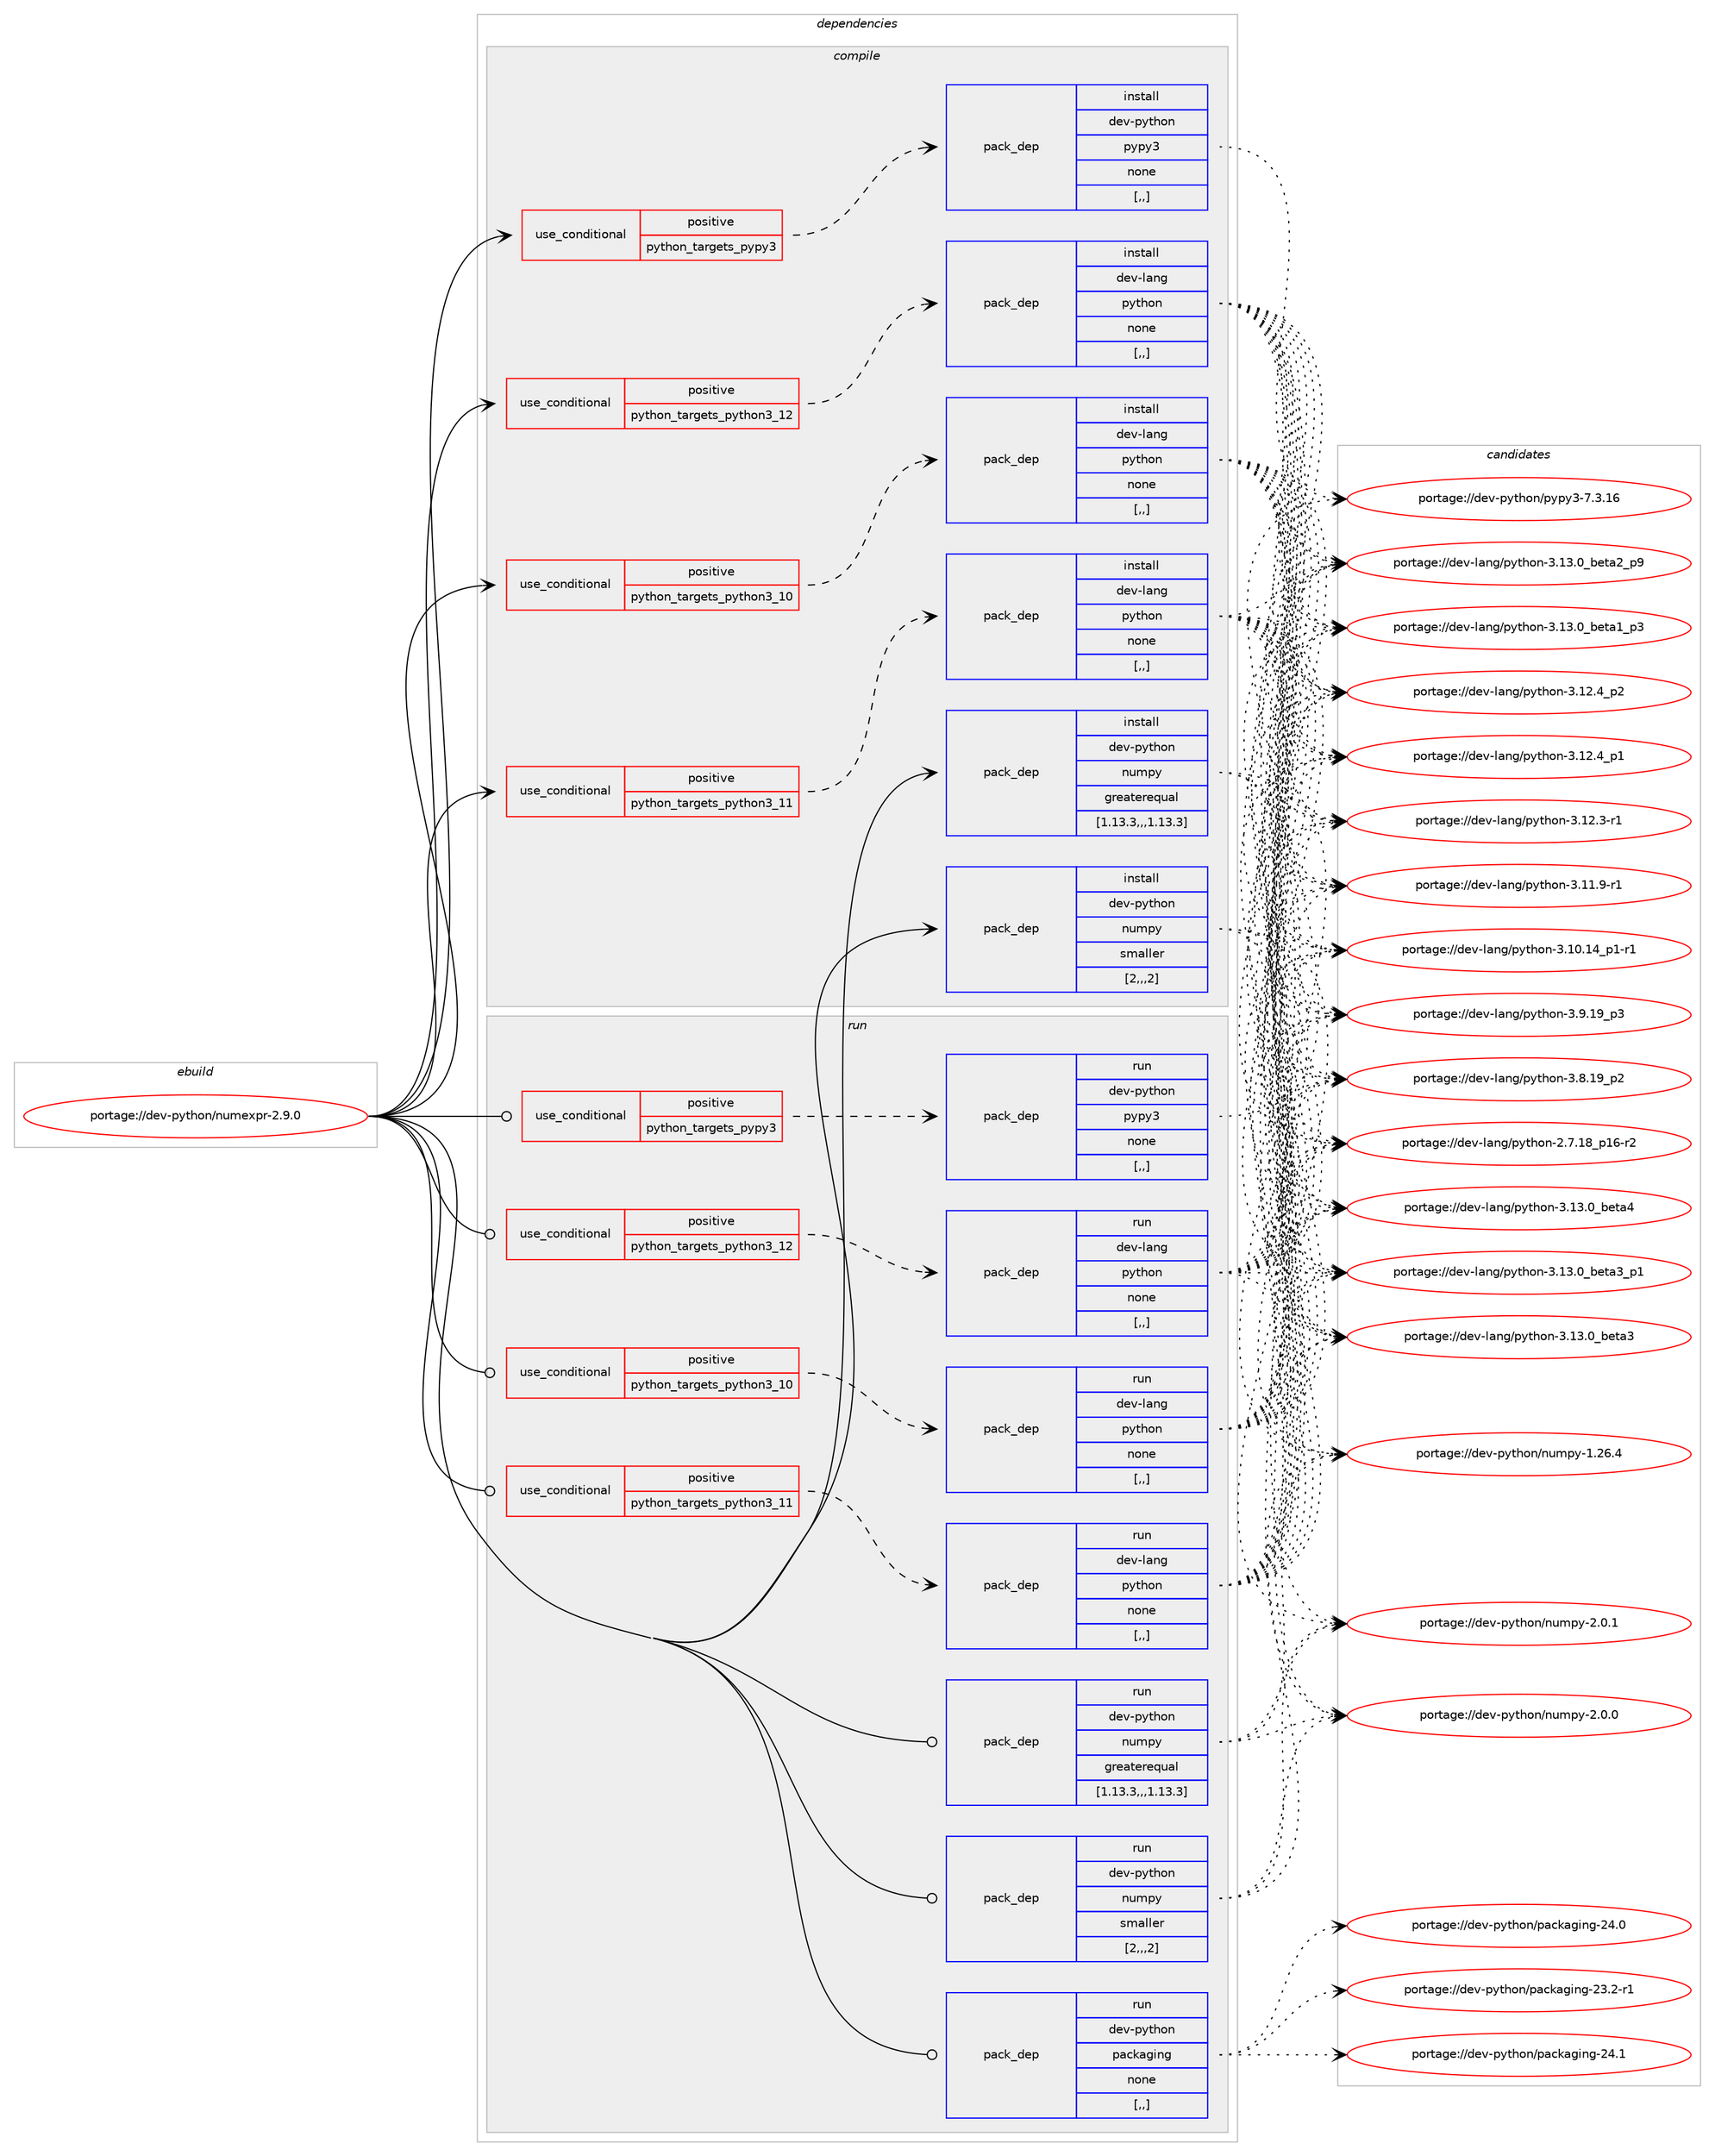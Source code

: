 digraph prolog {

# *************
# Graph options
# *************

newrank=true;
concentrate=true;
compound=true;
graph [rankdir=LR,fontname=Helvetica,fontsize=10,ranksep=1.5];#, ranksep=2.5, nodesep=0.2];
edge  [arrowhead=vee];
node  [fontname=Helvetica,fontsize=10];

# **********
# The ebuild
# **********

subgraph cluster_leftcol {
color=gray;
label=<<i>ebuild</i>>;
id [label="portage://dev-python/numexpr-2.9.0", color=red, width=4, href="../dev-python/numexpr-2.9.0.svg"];
}

# ****************
# The dependencies
# ****************

subgraph cluster_midcol {
color=gray;
label=<<i>dependencies</i>>;
subgraph cluster_compile {
fillcolor="#eeeeee";
style=filled;
label=<<i>compile</i>>;
subgraph cond35403 {
dependency152902 [label=<<TABLE BORDER="0" CELLBORDER="1" CELLSPACING="0" CELLPADDING="4"><TR><TD ROWSPAN="3" CELLPADDING="10">use_conditional</TD></TR><TR><TD>positive</TD></TR><TR><TD>python_targets_pypy3</TD></TR></TABLE>>, shape=none, color=red];
subgraph pack116249 {
dependency152903 [label=<<TABLE BORDER="0" CELLBORDER="1" CELLSPACING="0" CELLPADDING="4" WIDTH="220"><TR><TD ROWSPAN="6" CELLPADDING="30">pack_dep</TD></TR><TR><TD WIDTH="110">install</TD></TR><TR><TD>dev-python</TD></TR><TR><TD>pypy3</TD></TR><TR><TD>none</TD></TR><TR><TD>[,,]</TD></TR></TABLE>>, shape=none, color=blue];
}
dependency152902:e -> dependency152903:w [weight=20,style="dashed",arrowhead="vee"];
}
id:e -> dependency152902:w [weight=20,style="solid",arrowhead="vee"];
subgraph cond35404 {
dependency152904 [label=<<TABLE BORDER="0" CELLBORDER="1" CELLSPACING="0" CELLPADDING="4"><TR><TD ROWSPAN="3" CELLPADDING="10">use_conditional</TD></TR><TR><TD>positive</TD></TR><TR><TD>python_targets_python3_10</TD></TR></TABLE>>, shape=none, color=red];
subgraph pack116250 {
dependency152905 [label=<<TABLE BORDER="0" CELLBORDER="1" CELLSPACING="0" CELLPADDING="4" WIDTH="220"><TR><TD ROWSPAN="6" CELLPADDING="30">pack_dep</TD></TR><TR><TD WIDTH="110">install</TD></TR><TR><TD>dev-lang</TD></TR><TR><TD>python</TD></TR><TR><TD>none</TD></TR><TR><TD>[,,]</TD></TR></TABLE>>, shape=none, color=blue];
}
dependency152904:e -> dependency152905:w [weight=20,style="dashed",arrowhead="vee"];
}
id:e -> dependency152904:w [weight=20,style="solid",arrowhead="vee"];
subgraph cond35405 {
dependency152906 [label=<<TABLE BORDER="0" CELLBORDER="1" CELLSPACING="0" CELLPADDING="4"><TR><TD ROWSPAN="3" CELLPADDING="10">use_conditional</TD></TR><TR><TD>positive</TD></TR><TR><TD>python_targets_python3_11</TD></TR></TABLE>>, shape=none, color=red];
subgraph pack116251 {
dependency152907 [label=<<TABLE BORDER="0" CELLBORDER="1" CELLSPACING="0" CELLPADDING="4" WIDTH="220"><TR><TD ROWSPAN="6" CELLPADDING="30">pack_dep</TD></TR><TR><TD WIDTH="110">install</TD></TR><TR><TD>dev-lang</TD></TR><TR><TD>python</TD></TR><TR><TD>none</TD></TR><TR><TD>[,,]</TD></TR></TABLE>>, shape=none, color=blue];
}
dependency152906:e -> dependency152907:w [weight=20,style="dashed",arrowhead="vee"];
}
id:e -> dependency152906:w [weight=20,style="solid",arrowhead="vee"];
subgraph cond35406 {
dependency152908 [label=<<TABLE BORDER="0" CELLBORDER="1" CELLSPACING="0" CELLPADDING="4"><TR><TD ROWSPAN="3" CELLPADDING="10">use_conditional</TD></TR><TR><TD>positive</TD></TR><TR><TD>python_targets_python3_12</TD></TR></TABLE>>, shape=none, color=red];
subgraph pack116252 {
dependency152909 [label=<<TABLE BORDER="0" CELLBORDER="1" CELLSPACING="0" CELLPADDING="4" WIDTH="220"><TR><TD ROWSPAN="6" CELLPADDING="30">pack_dep</TD></TR><TR><TD WIDTH="110">install</TD></TR><TR><TD>dev-lang</TD></TR><TR><TD>python</TD></TR><TR><TD>none</TD></TR><TR><TD>[,,]</TD></TR></TABLE>>, shape=none, color=blue];
}
dependency152908:e -> dependency152909:w [weight=20,style="dashed",arrowhead="vee"];
}
id:e -> dependency152908:w [weight=20,style="solid",arrowhead="vee"];
subgraph pack116253 {
dependency152910 [label=<<TABLE BORDER="0" CELLBORDER="1" CELLSPACING="0" CELLPADDING="4" WIDTH="220"><TR><TD ROWSPAN="6" CELLPADDING="30">pack_dep</TD></TR><TR><TD WIDTH="110">install</TD></TR><TR><TD>dev-python</TD></TR><TR><TD>numpy</TD></TR><TR><TD>greaterequal</TD></TR><TR><TD>[1.13.3,,,1.13.3]</TD></TR></TABLE>>, shape=none, color=blue];
}
id:e -> dependency152910:w [weight=20,style="solid",arrowhead="vee"];
subgraph pack116254 {
dependency152911 [label=<<TABLE BORDER="0" CELLBORDER="1" CELLSPACING="0" CELLPADDING="4" WIDTH="220"><TR><TD ROWSPAN="6" CELLPADDING="30">pack_dep</TD></TR><TR><TD WIDTH="110">install</TD></TR><TR><TD>dev-python</TD></TR><TR><TD>numpy</TD></TR><TR><TD>smaller</TD></TR><TR><TD>[2,,,2]</TD></TR></TABLE>>, shape=none, color=blue];
}
id:e -> dependency152911:w [weight=20,style="solid",arrowhead="vee"];
}
subgraph cluster_compileandrun {
fillcolor="#eeeeee";
style=filled;
label=<<i>compile and run</i>>;
}
subgraph cluster_run {
fillcolor="#eeeeee";
style=filled;
label=<<i>run</i>>;
subgraph cond35407 {
dependency152912 [label=<<TABLE BORDER="0" CELLBORDER="1" CELLSPACING="0" CELLPADDING="4"><TR><TD ROWSPAN="3" CELLPADDING="10">use_conditional</TD></TR><TR><TD>positive</TD></TR><TR><TD>python_targets_pypy3</TD></TR></TABLE>>, shape=none, color=red];
subgraph pack116255 {
dependency152913 [label=<<TABLE BORDER="0" CELLBORDER="1" CELLSPACING="0" CELLPADDING="4" WIDTH="220"><TR><TD ROWSPAN="6" CELLPADDING="30">pack_dep</TD></TR><TR><TD WIDTH="110">run</TD></TR><TR><TD>dev-python</TD></TR><TR><TD>pypy3</TD></TR><TR><TD>none</TD></TR><TR><TD>[,,]</TD></TR></TABLE>>, shape=none, color=blue];
}
dependency152912:e -> dependency152913:w [weight=20,style="dashed",arrowhead="vee"];
}
id:e -> dependency152912:w [weight=20,style="solid",arrowhead="odot"];
subgraph cond35408 {
dependency152914 [label=<<TABLE BORDER="0" CELLBORDER="1" CELLSPACING="0" CELLPADDING="4"><TR><TD ROWSPAN="3" CELLPADDING="10">use_conditional</TD></TR><TR><TD>positive</TD></TR><TR><TD>python_targets_python3_10</TD></TR></TABLE>>, shape=none, color=red];
subgraph pack116256 {
dependency152915 [label=<<TABLE BORDER="0" CELLBORDER="1" CELLSPACING="0" CELLPADDING="4" WIDTH="220"><TR><TD ROWSPAN="6" CELLPADDING="30">pack_dep</TD></TR><TR><TD WIDTH="110">run</TD></TR><TR><TD>dev-lang</TD></TR><TR><TD>python</TD></TR><TR><TD>none</TD></TR><TR><TD>[,,]</TD></TR></TABLE>>, shape=none, color=blue];
}
dependency152914:e -> dependency152915:w [weight=20,style="dashed",arrowhead="vee"];
}
id:e -> dependency152914:w [weight=20,style="solid",arrowhead="odot"];
subgraph cond35409 {
dependency152916 [label=<<TABLE BORDER="0" CELLBORDER="1" CELLSPACING="0" CELLPADDING="4"><TR><TD ROWSPAN="3" CELLPADDING="10">use_conditional</TD></TR><TR><TD>positive</TD></TR><TR><TD>python_targets_python3_11</TD></TR></TABLE>>, shape=none, color=red];
subgraph pack116257 {
dependency152917 [label=<<TABLE BORDER="0" CELLBORDER="1" CELLSPACING="0" CELLPADDING="4" WIDTH="220"><TR><TD ROWSPAN="6" CELLPADDING="30">pack_dep</TD></TR><TR><TD WIDTH="110">run</TD></TR><TR><TD>dev-lang</TD></TR><TR><TD>python</TD></TR><TR><TD>none</TD></TR><TR><TD>[,,]</TD></TR></TABLE>>, shape=none, color=blue];
}
dependency152916:e -> dependency152917:w [weight=20,style="dashed",arrowhead="vee"];
}
id:e -> dependency152916:w [weight=20,style="solid",arrowhead="odot"];
subgraph cond35410 {
dependency152918 [label=<<TABLE BORDER="0" CELLBORDER="1" CELLSPACING="0" CELLPADDING="4"><TR><TD ROWSPAN="3" CELLPADDING="10">use_conditional</TD></TR><TR><TD>positive</TD></TR><TR><TD>python_targets_python3_12</TD></TR></TABLE>>, shape=none, color=red];
subgraph pack116258 {
dependency152919 [label=<<TABLE BORDER="0" CELLBORDER="1" CELLSPACING="0" CELLPADDING="4" WIDTH="220"><TR><TD ROWSPAN="6" CELLPADDING="30">pack_dep</TD></TR><TR><TD WIDTH="110">run</TD></TR><TR><TD>dev-lang</TD></TR><TR><TD>python</TD></TR><TR><TD>none</TD></TR><TR><TD>[,,]</TD></TR></TABLE>>, shape=none, color=blue];
}
dependency152918:e -> dependency152919:w [weight=20,style="dashed",arrowhead="vee"];
}
id:e -> dependency152918:w [weight=20,style="solid",arrowhead="odot"];
subgraph pack116259 {
dependency152920 [label=<<TABLE BORDER="0" CELLBORDER="1" CELLSPACING="0" CELLPADDING="4" WIDTH="220"><TR><TD ROWSPAN="6" CELLPADDING="30">pack_dep</TD></TR><TR><TD WIDTH="110">run</TD></TR><TR><TD>dev-python</TD></TR><TR><TD>numpy</TD></TR><TR><TD>greaterequal</TD></TR><TR><TD>[1.13.3,,,1.13.3]</TD></TR></TABLE>>, shape=none, color=blue];
}
id:e -> dependency152920:w [weight=20,style="solid",arrowhead="odot"];
subgraph pack116260 {
dependency152921 [label=<<TABLE BORDER="0" CELLBORDER="1" CELLSPACING="0" CELLPADDING="4" WIDTH="220"><TR><TD ROWSPAN="6" CELLPADDING="30">pack_dep</TD></TR><TR><TD WIDTH="110">run</TD></TR><TR><TD>dev-python</TD></TR><TR><TD>numpy</TD></TR><TR><TD>smaller</TD></TR><TR><TD>[2,,,2]</TD></TR></TABLE>>, shape=none, color=blue];
}
id:e -> dependency152921:w [weight=20,style="solid",arrowhead="odot"];
subgraph pack116261 {
dependency152922 [label=<<TABLE BORDER="0" CELLBORDER="1" CELLSPACING="0" CELLPADDING="4" WIDTH="220"><TR><TD ROWSPAN="6" CELLPADDING="30">pack_dep</TD></TR><TR><TD WIDTH="110">run</TD></TR><TR><TD>dev-python</TD></TR><TR><TD>packaging</TD></TR><TR><TD>none</TD></TR><TR><TD>[,,]</TD></TR></TABLE>>, shape=none, color=blue];
}
id:e -> dependency152922:w [weight=20,style="solid",arrowhead="odot"];
}
}

# **************
# The candidates
# **************

subgraph cluster_choices {
rank=same;
color=gray;
label=<<i>candidates</i>>;

subgraph choice116249 {
color=black;
nodesep=1;
choice10010111845112121116104111110471121211121215145554651464954 [label="portage://dev-python/pypy3-7.3.16", color=red, width=4,href="../dev-python/pypy3-7.3.16.svg"];
dependency152903:e -> choice10010111845112121116104111110471121211121215145554651464954:w [style=dotted,weight="100"];
}
subgraph choice116250 {
color=black;
nodesep=1;
choice1001011184510897110103471121211161041111104551464951464895981011169752 [label="portage://dev-lang/python-3.13.0_beta4", color=red, width=4,href="../dev-lang/python-3.13.0_beta4.svg"];
choice10010111845108971101034711212111610411111045514649514648959810111697519511249 [label="portage://dev-lang/python-3.13.0_beta3_p1", color=red, width=4,href="../dev-lang/python-3.13.0_beta3_p1.svg"];
choice1001011184510897110103471121211161041111104551464951464895981011169751 [label="portage://dev-lang/python-3.13.0_beta3", color=red, width=4,href="../dev-lang/python-3.13.0_beta3.svg"];
choice10010111845108971101034711212111610411111045514649514648959810111697509511257 [label="portage://dev-lang/python-3.13.0_beta2_p9", color=red, width=4,href="../dev-lang/python-3.13.0_beta2_p9.svg"];
choice10010111845108971101034711212111610411111045514649514648959810111697499511251 [label="portage://dev-lang/python-3.13.0_beta1_p3", color=red, width=4,href="../dev-lang/python-3.13.0_beta1_p3.svg"];
choice100101118451089711010347112121116104111110455146495046529511250 [label="portage://dev-lang/python-3.12.4_p2", color=red, width=4,href="../dev-lang/python-3.12.4_p2.svg"];
choice100101118451089711010347112121116104111110455146495046529511249 [label="portage://dev-lang/python-3.12.4_p1", color=red, width=4,href="../dev-lang/python-3.12.4_p1.svg"];
choice100101118451089711010347112121116104111110455146495046514511449 [label="portage://dev-lang/python-3.12.3-r1", color=red, width=4,href="../dev-lang/python-3.12.3-r1.svg"];
choice100101118451089711010347112121116104111110455146494946574511449 [label="portage://dev-lang/python-3.11.9-r1", color=red, width=4,href="../dev-lang/python-3.11.9-r1.svg"];
choice100101118451089711010347112121116104111110455146494846495295112494511449 [label="portage://dev-lang/python-3.10.14_p1-r1", color=red, width=4,href="../dev-lang/python-3.10.14_p1-r1.svg"];
choice100101118451089711010347112121116104111110455146574649579511251 [label="portage://dev-lang/python-3.9.19_p3", color=red, width=4,href="../dev-lang/python-3.9.19_p3.svg"];
choice100101118451089711010347112121116104111110455146564649579511250 [label="portage://dev-lang/python-3.8.19_p2", color=red, width=4,href="../dev-lang/python-3.8.19_p2.svg"];
choice100101118451089711010347112121116104111110455046554649569511249544511450 [label="portage://dev-lang/python-2.7.18_p16-r2", color=red, width=4,href="../dev-lang/python-2.7.18_p16-r2.svg"];
dependency152905:e -> choice1001011184510897110103471121211161041111104551464951464895981011169752:w [style=dotted,weight="100"];
dependency152905:e -> choice10010111845108971101034711212111610411111045514649514648959810111697519511249:w [style=dotted,weight="100"];
dependency152905:e -> choice1001011184510897110103471121211161041111104551464951464895981011169751:w [style=dotted,weight="100"];
dependency152905:e -> choice10010111845108971101034711212111610411111045514649514648959810111697509511257:w [style=dotted,weight="100"];
dependency152905:e -> choice10010111845108971101034711212111610411111045514649514648959810111697499511251:w [style=dotted,weight="100"];
dependency152905:e -> choice100101118451089711010347112121116104111110455146495046529511250:w [style=dotted,weight="100"];
dependency152905:e -> choice100101118451089711010347112121116104111110455146495046529511249:w [style=dotted,weight="100"];
dependency152905:e -> choice100101118451089711010347112121116104111110455146495046514511449:w [style=dotted,weight="100"];
dependency152905:e -> choice100101118451089711010347112121116104111110455146494946574511449:w [style=dotted,weight="100"];
dependency152905:e -> choice100101118451089711010347112121116104111110455146494846495295112494511449:w [style=dotted,weight="100"];
dependency152905:e -> choice100101118451089711010347112121116104111110455146574649579511251:w [style=dotted,weight="100"];
dependency152905:e -> choice100101118451089711010347112121116104111110455146564649579511250:w [style=dotted,weight="100"];
dependency152905:e -> choice100101118451089711010347112121116104111110455046554649569511249544511450:w [style=dotted,weight="100"];
}
subgraph choice116251 {
color=black;
nodesep=1;
choice1001011184510897110103471121211161041111104551464951464895981011169752 [label="portage://dev-lang/python-3.13.0_beta4", color=red, width=4,href="../dev-lang/python-3.13.0_beta4.svg"];
choice10010111845108971101034711212111610411111045514649514648959810111697519511249 [label="portage://dev-lang/python-3.13.0_beta3_p1", color=red, width=4,href="../dev-lang/python-3.13.0_beta3_p1.svg"];
choice1001011184510897110103471121211161041111104551464951464895981011169751 [label="portage://dev-lang/python-3.13.0_beta3", color=red, width=4,href="../dev-lang/python-3.13.0_beta3.svg"];
choice10010111845108971101034711212111610411111045514649514648959810111697509511257 [label="portage://dev-lang/python-3.13.0_beta2_p9", color=red, width=4,href="../dev-lang/python-3.13.0_beta2_p9.svg"];
choice10010111845108971101034711212111610411111045514649514648959810111697499511251 [label="portage://dev-lang/python-3.13.0_beta1_p3", color=red, width=4,href="../dev-lang/python-3.13.0_beta1_p3.svg"];
choice100101118451089711010347112121116104111110455146495046529511250 [label="portage://dev-lang/python-3.12.4_p2", color=red, width=4,href="../dev-lang/python-3.12.4_p2.svg"];
choice100101118451089711010347112121116104111110455146495046529511249 [label="portage://dev-lang/python-3.12.4_p1", color=red, width=4,href="../dev-lang/python-3.12.4_p1.svg"];
choice100101118451089711010347112121116104111110455146495046514511449 [label="portage://dev-lang/python-3.12.3-r1", color=red, width=4,href="../dev-lang/python-3.12.3-r1.svg"];
choice100101118451089711010347112121116104111110455146494946574511449 [label="portage://dev-lang/python-3.11.9-r1", color=red, width=4,href="../dev-lang/python-3.11.9-r1.svg"];
choice100101118451089711010347112121116104111110455146494846495295112494511449 [label="portage://dev-lang/python-3.10.14_p1-r1", color=red, width=4,href="../dev-lang/python-3.10.14_p1-r1.svg"];
choice100101118451089711010347112121116104111110455146574649579511251 [label="portage://dev-lang/python-3.9.19_p3", color=red, width=4,href="../dev-lang/python-3.9.19_p3.svg"];
choice100101118451089711010347112121116104111110455146564649579511250 [label="portage://dev-lang/python-3.8.19_p2", color=red, width=4,href="../dev-lang/python-3.8.19_p2.svg"];
choice100101118451089711010347112121116104111110455046554649569511249544511450 [label="portage://dev-lang/python-2.7.18_p16-r2", color=red, width=4,href="../dev-lang/python-2.7.18_p16-r2.svg"];
dependency152907:e -> choice1001011184510897110103471121211161041111104551464951464895981011169752:w [style=dotted,weight="100"];
dependency152907:e -> choice10010111845108971101034711212111610411111045514649514648959810111697519511249:w [style=dotted,weight="100"];
dependency152907:e -> choice1001011184510897110103471121211161041111104551464951464895981011169751:w [style=dotted,weight="100"];
dependency152907:e -> choice10010111845108971101034711212111610411111045514649514648959810111697509511257:w [style=dotted,weight="100"];
dependency152907:e -> choice10010111845108971101034711212111610411111045514649514648959810111697499511251:w [style=dotted,weight="100"];
dependency152907:e -> choice100101118451089711010347112121116104111110455146495046529511250:w [style=dotted,weight="100"];
dependency152907:e -> choice100101118451089711010347112121116104111110455146495046529511249:w [style=dotted,weight="100"];
dependency152907:e -> choice100101118451089711010347112121116104111110455146495046514511449:w [style=dotted,weight="100"];
dependency152907:e -> choice100101118451089711010347112121116104111110455146494946574511449:w [style=dotted,weight="100"];
dependency152907:e -> choice100101118451089711010347112121116104111110455146494846495295112494511449:w [style=dotted,weight="100"];
dependency152907:e -> choice100101118451089711010347112121116104111110455146574649579511251:w [style=dotted,weight="100"];
dependency152907:e -> choice100101118451089711010347112121116104111110455146564649579511250:w [style=dotted,weight="100"];
dependency152907:e -> choice100101118451089711010347112121116104111110455046554649569511249544511450:w [style=dotted,weight="100"];
}
subgraph choice116252 {
color=black;
nodesep=1;
choice1001011184510897110103471121211161041111104551464951464895981011169752 [label="portage://dev-lang/python-3.13.0_beta4", color=red, width=4,href="../dev-lang/python-3.13.0_beta4.svg"];
choice10010111845108971101034711212111610411111045514649514648959810111697519511249 [label="portage://dev-lang/python-3.13.0_beta3_p1", color=red, width=4,href="../dev-lang/python-3.13.0_beta3_p1.svg"];
choice1001011184510897110103471121211161041111104551464951464895981011169751 [label="portage://dev-lang/python-3.13.0_beta3", color=red, width=4,href="../dev-lang/python-3.13.0_beta3.svg"];
choice10010111845108971101034711212111610411111045514649514648959810111697509511257 [label="portage://dev-lang/python-3.13.0_beta2_p9", color=red, width=4,href="../dev-lang/python-3.13.0_beta2_p9.svg"];
choice10010111845108971101034711212111610411111045514649514648959810111697499511251 [label="portage://dev-lang/python-3.13.0_beta1_p3", color=red, width=4,href="../dev-lang/python-3.13.0_beta1_p3.svg"];
choice100101118451089711010347112121116104111110455146495046529511250 [label="portage://dev-lang/python-3.12.4_p2", color=red, width=4,href="../dev-lang/python-3.12.4_p2.svg"];
choice100101118451089711010347112121116104111110455146495046529511249 [label="portage://dev-lang/python-3.12.4_p1", color=red, width=4,href="../dev-lang/python-3.12.4_p1.svg"];
choice100101118451089711010347112121116104111110455146495046514511449 [label="portage://dev-lang/python-3.12.3-r1", color=red, width=4,href="../dev-lang/python-3.12.3-r1.svg"];
choice100101118451089711010347112121116104111110455146494946574511449 [label="portage://dev-lang/python-3.11.9-r1", color=red, width=4,href="../dev-lang/python-3.11.9-r1.svg"];
choice100101118451089711010347112121116104111110455146494846495295112494511449 [label="portage://dev-lang/python-3.10.14_p1-r1", color=red, width=4,href="../dev-lang/python-3.10.14_p1-r1.svg"];
choice100101118451089711010347112121116104111110455146574649579511251 [label="portage://dev-lang/python-3.9.19_p3", color=red, width=4,href="../dev-lang/python-3.9.19_p3.svg"];
choice100101118451089711010347112121116104111110455146564649579511250 [label="portage://dev-lang/python-3.8.19_p2", color=red, width=4,href="../dev-lang/python-3.8.19_p2.svg"];
choice100101118451089711010347112121116104111110455046554649569511249544511450 [label="portage://dev-lang/python-2.7.18_p16-r2", color=red, width=4,href="../dev-lang/python-2.7.18_p16-r2.svg"];
dependency152909:e -> choice1001011184510897110103471121211161041111104551464951464895981011169752:w [style=dotted,weight="100"];
dependency152909:e -> choice10010111845108971101034711212111610411111045514649514648959810111697519511249:w [style=dotted,weight="100"];
dependency152909:e -> choice1001011184510897110103471121211161041111104551464951464895981011169751:w [style=dotted,weight="100"];
dependency152909:e -> choice10010111845108971101034711212111610411111045514649514648959810111697509511257:w [style=dotted,weight="100"];
dependency152909:e -> choice10010111845108971101034711212111610411111045514649514648959810111697499511251:w [style=dotted,weight="100"];
dependency152909:e -> choice100101118451089711010347112121116104111110455146495046529511250:w [style=dotted,weight="100"];
dependency152909:e -> choice100101118451089711010347112121116104111110455146495046529511249:w [style=dotted,weight="100"];
dependency152909:e -> choice100101118451089711010347112121116104111110455146495046514511449:w [style=dotted,weight="100"];
dependency152909:e -> choice100101118451089711010347112121116104111110455146494946574511449:w [style=dotted,weight="100"];
dependency152909:e -> choice100101118451089711010347112121116104111110455146494846495295112494511449:w [style=dotted,weight="100"];
dependency152909:e -> choice100101118451089711010347112121116104111110455146574649579511251:w [style=dotted,weight="100"];
dependency152909:e -> choice100101118451089711010347112121116104111110455146564649579511250:w [style=dotted,weight="100"];
dependency152909:e -> choice100101118451089711010347112121116104111110455046554649569511249544511450:w [style=dotted,weight="100"];
}
subgraph choice116253 {
color=black;
nodesep=1;
choice1001011184511212111610411111047110117109112121455046484649 [label="portage://dev-python/numpy-2.0.1", color=red, width=4,href="../dev-python/numpy-2.0.1.svg"];
choice1001011184511212111610411111047110117109112121455046484648 [label="portage://dev-python/numpy-2.0.0", color=red, width=4,href="../dev-python/numpy-2.0.0.svg"];
choice100101118451121211161041111104711011710911212145494650544652 [label="portage://dev-python/numpy-1.26.4", color=red, width=4,href="../dev-python/numpy-1.26.4.svg"];
dependency152910:e -> choice1001011184511212111610411111047110117109112121455046484649:w [style=dotted,weight="100"];
dependency152910:e -> choice1001011184511212111610411111047110117109112121455046484648:w [style=dotted,weight="100"];
dependency152910:e -> choice100101118451121211161041111104711011710911212145494650544652:w [style=dotted,weight="100"];
}
subgraph choice116254 {
color=black;
nodesep=1;
choice1001011184511212111610411111047110117109112121455046484649 [label="portage://dev-python/numpy-2.0.1", color=red, width=4,href="../dev-python/numpy-2.0.1.svg"];
choice1001011184511212111610411111047110117109112121455046484648 [label="portage://dev-python/numpy-2.0.0", color=red, width=4,href="../dev-python/numpy-2.0.0.svg"];
choice100101118451121211161041111104711011710911212145494650544652 [label="portage://dev-python/numpy-1.26.4", color=red, width=4,href="../dev-python/numpy-1.26.4.svg"];
dependency152911:e -> choice1001011184511212111610411111047110117109112121455046484649:w [style=dotted,weight="100"];
dependency152911:e -> choice1001011184511212111610411111047110117109112121455046484648:w [style=dotted,weight="100"];
dependency152911:e -> choice100101118451121211161041111104711011710911212145494650544652:w [style=dotted,weight="100"];
}
subgraph choice116255 {
color=black;
nodesep=1;
choice10010111845112121116104111110471121211121215145554651464954 [label="portage://dev-python/pypy3-7.3.16", color=red, width=4,href="../dev-python/pypy3-7.3.16.svg"];
dependency152913:e -> choice10010111845112121116104111110471121211121215145554651464954:w [style=dotted,weight="100"];
}
subgraph choice116256 {
color=black;
nodesep=1;
choice1001011184510897110103471121211161041111104551464951464895981011169752 [label="portage://dev-lang/python-3.13.0_beta4", color=red, width=4,href="../dev-lang/python-3.13.0_beta4.svg"];
choice10010111845108971101034711212111610411111045514649514648959810111697519511249 [label="portage://dev-lang/python-3.13.0_beta3_p1", color=red, width=4,href="../dev-lang/python-3.13.0_beta3_p1.svg"];
choice1001011184510897110103471121211161041111104551464951464895981011169751 [label="portage://dev-lang/python-3.13.0_beta3", color=red, width=4,href="../dev-lang/python-3.13.0_beta3.svg"];
choice10010111845108971101034711212111610411111045514649514648959810111697509511257 [label="portage://dev-lang/python-3.13.0_beta2_p9", color=red, width=4,href="../dev-lang/python-3.13.0_beta2_p9.svg"];
choice10010111845108971101034711212111610411111045514649514648959810111697499511251 [label="portage://dev-lang/python-3.13.0_beta1_p3", color=red, width=4,href="../dev-lang/python-3.13.0_beta1_p3.svg"];
choice100101118451089711010347112121116104111110455146495046529511250 [label="portage://dev-lang/python-3.12.4_p2", color=red, width=4,href="../dev-lang/python-3.12.4_p2.svg"];
choice100101118451089711010347112121116104111110455146495046529511249 [label="portage://dev-lang/python-3.12.4_p1", color=red, width=4,href="../dev-lang/python-3.12.4_p1.svg"];
choice100101118451089711010347112121116104111110455146495046514511449 [label="portage://dev-lang/python-3.12.3-r1", color=red, width=4,href="../dev-lang/python-3.12.3-r1.svg"];
choice100101118451089711010347112121116104111110455146494946574511449 [label="portage://dev-lang/python-3.11.9-r1", color=red, width=4,href="../dev-lang/python-3.11.9-r1.svg"];
choice100101118451089711010347112121116104111110455146494846495295112494511449 [label="portage://dev-lang/python-3.10.14_p1-r1", color=red, width=4,href="../dev-lang/python-3.10.14_p1-r1.svg"];
choice100101118451089711010347112121116104111110455146574649579511251 [label="portage://dev-lang/python-3.9.19_p3", color=red, width=4,href="../dev-lang/python-3.9.19_p3.svg"];
choice100101118451089711010347112121116104111110455146564649579511250 [label="portage://dev-lang/python-3.8.19_p2", color=red, width=4,href="../dev-lang/python-3.8.19_p2.svg"];
choice100101118451089711010347112121116104111110455046554649569511249544511450 [label="portage://dev-lang/python-2.7.18_p16-r2", color=red, width=4,href="../dev-lang/python-2.7.18_p16-r2.svg"];
dependency152915:e -> choice1001011184510897110103471121211161041111104551464951464895981011169752:w [style=dotted,weight="100"];
dependency152915:e -> choice10010111845108971101034711212111610411111045514649514648959810111697519511249:w [style=dotted,weight="100"];
dependency152915:e -> choice1001011184510897110103471121211161041111104551464951464895981011169751:w [style=dotted,weight="100"];
dependency152915:e -> choice10010111845108971101034711212111610411111045514649514648959810111697509511257:w [style=dotted,weight="100"];
dependency152915:e -> choice10010111845108971101034711212111610411111045514649514648959810111697499511251:w [style=dotted,weight="100"];
dependency152915:e -> choice100101118451089711010347112121116104111110455146495046529511250:w [style=dotted,weight="100"];
dependency152915:e -> choice100101118451089711010347112121116104111110455146495046529511249:w [style=dotted,weight="100"];
dependency152915:e -> choice100101118451089711010347112121116104111110455146495046514511449:w [style=dotted,weight="100"];
dependency152915:e -> choice100101118451089711010347112121116104111110455146494946574511449:w [style=dotted,weight="100"];
dependency152915:e -> choice100101118451089711010347112121116104111110455146494846495295112494511449:w [style=dotted,weight="100"];
dependency152915:e -> choice100101118451089711010347112121116104111110455146574649579511251:w [style=dotted,weight="100"];
dependency152915:e -> choice100101118451089711010347112121116104111110455146564649579511250:w [style=dotted,weight="100"];
dependency152915:e -> choice100101118451089711010347112121116104111110455046554649569511249544511450:w [style=dotted,weight="100"];
}
subgraph choice116257 {
color=black;
nodesep=1;
choice1001011184510897110103471121211161041111104551464951464895981011169752 [label="portage://dev-lang/python-3.13.0_beta4", color=red, width=4,href="../dev-lang/python-3.13.0_beta4.svg"];
choice10010111845108971101034711212111610411111045514649514648959810111697519511249 [label="portage://dev-lang/python-3.13.0_beta3_p1", color=red, width=4,href="../dev-lang/python-3.13.0_beta3_p1.svg"];
choice1001011184510897110103471121211161041111104551464951464895981011169751 [label="portage://dev-lang/python-3.13.0_beta3", color=red, width=4,href="../dev-lang/python-3.13.0_beta3.svg"];
choice10010111845108971101034711212111610411111045514649514648959810111697509511257 [label="portage://dev-lang/python-3.13.0_beta2_p9", color=red, width=4,href="../dev-lang/python-3.13.0_beta2_p9.svg"];
choice10010111845108971101034711212111610411111045514649514648959810111697499511251 [label="portage://dev-lang/python-3.13.0_beta1_p3", color=red, width=4,href="../dev-lang/python-3.13.0_beta1_p3.svg"];
choice100101118451089711010347112121116104111110455146495046529511250 [label="portage://dev-lang/python-3.12.4_p2", color=red, width=4,href="../dev-lang/python-3.12.4_p2.svg"];
choice100101118451089711010347112121116104111110455146495046529511249 [label="portage://dev-lang/python-3.12.4_p1", color=red, width=4,href="../dev-lang/python-3.12.4_p1.svg"];
choice100101118451089711010347112121116104111110455146495046514511449 [label="portage://dev-lang/python-3.12.3-r1", color=red, width=4,href="../dev-lang/python-3.12.3-r1.svg"];
choice100101118451089711010347112121116104111110455146494946574511449 [label="portage://dev-lang/python-3.11.9-r1", color=red, width=4,href="../dev-lang/python-3.11.9-r1.svg"];
choice100101118451089711010347112121116104111110455146494846495295112494511449 [label="portage://dev-lang/python-3.10.14_p1-r1", color=red, width=4,href="../dev-lang/python-3.10.14_p1-r1.svg"];
choice100101118451089711010347112121116104111110455146574649579511251 [label="portage://dev-lang/python-3.9.19_p3", color=red, width=4,href="../dev-lang/python-3.9.19_p3.svg"];
choice100101118451089711010347112121116104111110455146564649579511250 [label="portage://dev-lang/python-3.8.19_p2", color=red, width=4,href="../dev-lang/python-3.8.19_p2.svg"];
choice100101118451089711010347112121116104111110455046554649569511249544511450 [label="portage://dev-lang/python-2.7.18_p16-r2", color=red, width=4,href="../dev-lang/python-2.7.18_p16-r2.svg"];
dependency152917:e -> choice1001011184510897110103471121211161041111104551464951464895981011169752:w [style=dotted,weight="100"];
dependency152917:e -> choice10010111845108971101034711212111610411111045514649514648959810111697519511249:w [style=dotted,weight="100"];
dependency152917:e -> choice1001011184510897110103471121211161041111104551464951464895981011169751:w [style=dotted,weight="100"];
dependency152917:e -> choice10010111845108971101034711212111610411111045514649514648959810111697509511257:w [style=dotted,weight="100"];
dependency152917:e -> choice10010111845108971101034711212111610411111045514649514648959810111697499511251:w [style=dotted,weight="100"];
dependency152917:e -> choice100101118451089711010347112121116104111110455146495046529511250:w [style=dotted,weight="100"];
dependency152917:e -> choice100101118451089711010347112121116104111110455146495046529511249:w [style=dotted,weight="100"];
dependency152917:e -> choice100101118451089711010347112121116104111110455146495046514511449:w [style=dotted,weight="100"];
dependency152917:e -> choice100101118451089711010347112121116104111110455146494946574511449:w [style=dotted,weight="100"];
dependency152917:e -> choice100101118451089711010347112121116104111110455146494846495295112494511449:w [style=dotted,weight="100"];
dependency152917:e -> choice100101118451089711010347112121116104111110455146574649579511251:w [style=dotted,weight="100"];
dependency152917:e -> choice100101118451089711010347112121116104111110455146564649579511250:w [style=dotted,weight="100"];
dependency152917:e -> choice100101118451089711010347112121116104111110455046554649569511249544511450:w [style=dotted,weight="100"];
}
subgraph choice116258 {
color=black;
nodesep=1;
choice1001011184510897110103471121211161041111104551464951464895981011169752 [label="portage://dev-lang/python-3.13.0_beta4", color=red, width=4,href="../dev-lang/python-3.13.0_beta4.svg"];
choice10010111845108971101034711212111610411111045514649514648959810111697519511249 [label="portage://dev-lang/python-3.13.0_beta3_p1", color=red, width=4,href="../dev-lang/python-3.13.0_beta3_p1.svg"];
choice1001011184510897110103471121211161041111104551464951464895981011169751 [label="portage://dev-lang/python-3.13.0_beta3", color=red, width=4,href="../dev-lang/python-3.13.0_beta3.svg"];
choice10010111845108971101034711212111610411111045514649514648959810111697509511257 [label="portage://dev-lang/python-3.13.0_beta2_p9", color=red, width=4,href="../dev-lang/python-3.13.0_beta2_p9.svg"];
choice10010111845108971101034711212111610411111045514649514648959810111697499511251 [label="portage://dev-lang/python-3.13.0_beta1_p3", color=red, width=4,href="../dev-lang/python-3.13.0_beta1_p3.svg"];
choice100101118451089711010347112121116104111110455146495046529511250 [label="portage://dev-lang/python-3.12.4_p2", color=red, width=4,href="../dev-lang/python-3.12.4_p2.svg"];
choice100101118451089711010347112121116104111110455146495046529511249 [label="portage://dev-lang/python-3.12.4_p1", color=red, width=4,href="../dev-lang/python-3.12.4_p1.svg"];
choice100101118451089711010347112121116104111110455146495046514511449 [label="portage://dev-lang/python-3.12.3-r1", color=red, width=4,href="../dev-lang/python-3.12.3-r1.svg"];
choice100101118451089711010347112121116104111110455146494946574511449 [label="portage://dev-lang/python-3.11.9-r1", color=red, width=4,href="../dev-lang/python-3.11.9-r1.svg"];
choice100101118451089711010347112121116104111110455146494846495295112494511449 [label="portage://dev-lang/python-3.10.14_p1-r1", color=red, width=4,href="../dev-lang/python-3.10.14_p1-r1.svg"];
choice100101118451089711010347112121116104111110455146574649579511251 [label="portage://dev-lang/python-3.9.19_p3", color=red, width=4,href="../dev-lang/python-3.9.19_p3.svg"];
choice100101118451089711010347112121116104111110455146564649579511250 [label="portage://dev-lang/python-3.8.19_p2", color=red, width=4,href="../dev-lang/python-3.8.19_p2.svg"];
choice100101118451089711010347112121116104111110455046554649569511249544511450 [label="portage://dev-lang/python-2.7.18_p16-r2", color=red, width=4,href="../dev-lang/python-2.7.18_p16-r2.svg"];
dependency152919:e -> choice1001011184510897110103471121211161041111104551464951464895981011169752:w [style=dotted,weight="100"];
dependency152919:e -> choice10010111845108971101034711212111610411111045514649514648959810111697519511249:w [style=dotted,weight="100"];
dependency152919:e -> choice1001011184510897110103471121211161041111104551464951464895981011169751:w [style=dotted,weight="100"];
dependency152919:e -> choice10010111845108971101034711212111610411111045514649514648959810111697509511257:w [style=dotted,weight="100"];
dependency152919:e -> choice10010111845108971101034711212111610411111045514649514648959810111697499511251:w [style=dotted,weight="100"];
dependency152919:e -> choice100101118451089711010347112121116104111110455146495046529511250:w [style=dotted,weight="100"];
dependency152919:e -> choice100101118451089711010347112121116104111110455146495046529511249:w [style=dotted,weight="100"];
dependency152919:e -> choice100101118451089711010347112121116104111110455146495046514511449:w [style=dotted,weight="100"];
dependency152919:e -> choice100101118451089711010347112121116104111110455146494946574511449:w [style=dotted,weight="100"];
dependency152919:e -> choice100101118451089711010347112121116104111110455146494846495295112494511449:w [style=dotted,weight="100"];
dependency152919:e -> choice100101118451089711010347112121116104111110455146574649579511251:w [style=dotted,weight="100"];
dependency152919:e -> choice100101118451089711010347112121116104111110455146564649579511250:w [style=dotted,weight="100"];
dependency152919:e -> choice100101118451089711010347112121116104111110455046554649569511249544511450:w [style=dotted,weight="100"];
}
subgraph choice116259 {
color=black;
nodesep=1;
choice1001011184511212111610411111047110117109112121455046484649 [label="portage://dev-python/numpy-2.0.1", color=red, width=4,href="../dev-python/numpy-2.0.1.svg"];
choice1001011184511212111610411111047110117109112121455046484648 [label="portage://dev-python/numpy-2.0.0", color=red, width=4,href="../dev-python/numpy-2.0.0.svg"];
choice100101118451121211161041111104711011710911212145494650544652 [label="portage://dev-python/numpy-1.26.4", color=red, width=4,href="../dev-python/numpy-1.26.4.svg"];
dependency152920:e -> choice1001011184511212111610411111047110117109112121455046484649:w [style=dotted,weight="100"];
dependency152920:e -> choice1001011184511212111610411111047110117109112121455046484648:w [style=dotted,weight="100"];
dependency152920:e -> choice100101118451121211161041111104711011710911212145494650544652:w [style=dotted,weight="100"];
}
subgraph choice116260 {
color=black;
nodesep=1;
choice1001011184511212111610411111047110117109112121455046484649 [label="portage://dev-python/numpy-2.0.1", color=red, width=4,href="../dev-python/numpy-2.0.1.svg"];
choice1001011184511212111610411111047110117109112121455046484648 [label="portage://dev-python/numpy-2.0.0", color=red, width=4,href="../dev-python/numpy-2.0.0.svg"];
choice100101118451121211161041111104711011710911212145494650544652 [label="portage://dev-python/numpy-1.26.4", color=red, width=4,href="../dev-python/numpy-1.26.4.svg"];
dependency152921:e -> choice1001011184511212111610411111047110117109112121455046484649:w [style=dotted,weight="100"];
dependency152921:e -> choice1001011184511212111610411111047110117109112121455046484648:w [style=dotted,weight="100"];
dependency152921:e -> choice100101118451121211161041111104711011710911212145494650544652:w [style=dotted,weight="100"];
}
subgraph choice116261 {
color=black;
nodesep=1;
choice10010111845112121116104111110471129799107971031051101034550524649 [label="portage://dev-python/packaging-24.1", color=red, width=4,href="../dev-python/packaging-24.1.svg"];
choice10010111845112121116104111110471129799107971031051101034550524648 [label="portage://dev-python/packaging-24.0", color=red, width=4,href="../dev-python/packaging-24.0.svg"];
choice100101118451121211161041111104711297991079710310511010345505146504511449 [label="portage://dev-python/packaging-23.2-r1", color=red, width=4,href="../dev-python/packaging-23.2-r1.svg"];
dependency152922:e -> choice10010111845112121116104111110471129799107971031051101034550524649:w [style=dotted,weight="100"];
dependency152922:e -> choice10010111845112121116104111110471129799107971031051101034550524648:w [style=dotted,weight="100"];
dependency152922:e -> choice100101118451121211161041111104711297991079710310511010345505146504511449:w [style=dotted,weight="100"];
}
}

}
